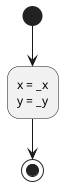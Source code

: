 @startuml

/'
    input1: double _x
    input2: double _y
'/

(*) --> "x = _x\ny = _y"
--> (*)

@enduml